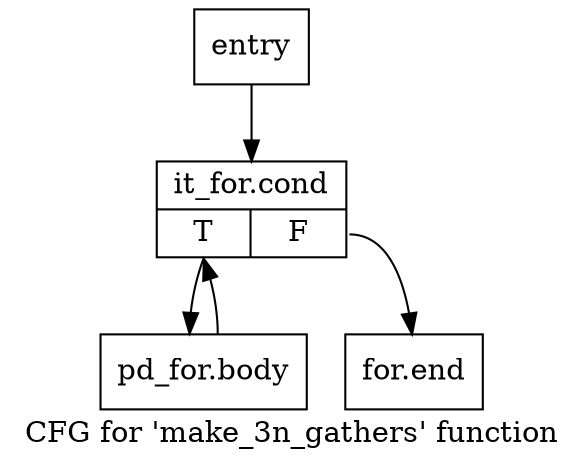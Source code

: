 digraph "CFG for 'make_3n_gathers' function" {
	label="CFG for 'make_3n_gathers' function";

	Node0x16bcb80 [shape=record,label="{entry}"];
	Node0x16bcb80 -> Node0x16bcbd0;
	Node0x16bcbd0 [shape=record,label="{it_for.cond|{<s0>T|<s1>F}}"];
	Node0x16bcbd0:s0 -> Node0x16bcc20;
	Node0x16bcbd0:s1 -> Node0x16bcc70;
	Node0x16bcc20 [shape=record,label="{pd_for.body}"];
	Node0x16bcc20 -> Node0x16bcbd0;
	Node0x16bcc70 [shape=record,label="{for.end}"];
}
